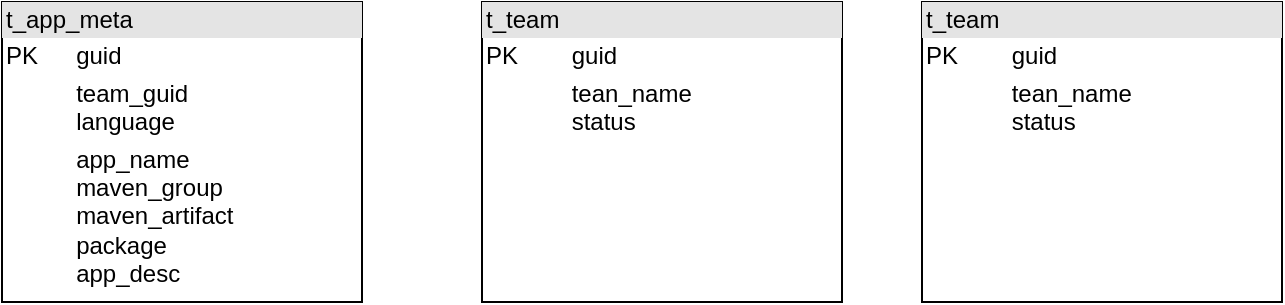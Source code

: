 <mxfile version="10.7.7" type="github"><diagram id="r8oiboKU74-fh6oa2pDq" name="Page-1"><mxGraphModel dx="918" dy="464" grid="1" gridSize="10" guides="1" tooltips="1" connect="1" arrows="1" fold="1" page="1" pageScale="1" pageWidth="827" pageHeight="1169" math="0" shadow="0"><root><mxCell id="0"/><mxCell id="1" parent="0"/><mxCell id="ZGDtd9GbK81ZRUQ-iW9h-1" value="&lt;div style=&quot;box-sizing: border-box ; width: 100% ; background: #e4e4e4 ; padding: 2px&quot;&gt;t_app_meta&lt;/div&gt;&lt;table style=&quot;width: 100% ; font-size: 1em&quot; cellpadding=&quot;2&quot; cellspacing=&quot;0&quot;&gt;&lt;tbody&gt;&lt;tr&gt;&lt;td&gt;PK&lt;/td&gt;&lt;td&gt;guid&lt;/td&gt;&lt;/tr&gt;&lt;tr&gt;&lt;td&gt;&lt;br&gt;&lt;/td&gt;&lt;td&gt;team_guid&lt;br&gt;language&lt;/td&gt;&lt;/tr&gt;&lt;tr&gt;&lt;td&gt;&lt;/td&gt;&lt;td&gt;app_name&lt;br&gt;maven_group&lt;br&gt;maven_artifact&lt;br&gt;package&lt;br&gt;app_desc&lt;br&gt;&lt;br&gt;&lt;br&gt;&lt;/td&gt;&lt;/tr&gt;&lt;/tbody&gt;&lt;/table&gt;" style="verticalAlign=top;align=left;overflow=fill;html=1;" vertex="1" parent="1"><mxGeometry x="100" y="80" width="180" height="150" as="geometry"/></mxCell><mxCell id="ZGDtd9GbK81ZRUQ-iW9h-2" value="&lt;div style=&quot;box-sizing: border-box ; width: 100% ; background: #e4e4e4 ; padding: 2px&quot;&gt;t_team&lt;/div&gt;&lt;table style=&quot;width: 100% ; font-size: 1em&quot; cellpadding=&quot;2&quot; cellspacing=&quot;0&quot;&gt;&lt;tbody&gt;&lt;tr&gt;&lt;td&gt;PK&lt;/td&gt;&lt;td&gt;guid&lt;/td&gt;&lt;/tr&gt;&lt;tr&gt;&lt;td&gt;&lt;br&gt;&lt;/td&gt;&lt;td&gt;tean_name&lt;br&gt;status&lt;/td&gt;&lt;/tr&gt;&lt;tr&gt;&lt;td&gt;&lt;/td&gt;&lt;td&gt;&lt;br&gt;&lt;br&gt;&lt;br&gt;&lt;/td&gt;&lt;/tr&gt;&lt;/tbody&gt;&lt;/table&gt;" style="verticalAlign=top;align=left;overflow=fill;html=1;" vertex="1" parent="1"><mxGeometry x="340" y="80" width="180" height="150" as="geometry"/></mxCell><mxCell id="ZGDtd9GbK81ZRUQ-iW9h-3" value="&lt;div style=&quot;box-sizing: border-box ; width: 100% ; background: #e4e4e4 ; padding: 2px&quot;&gt;t_team&lt;/div&gt;&lt;table style=&quot;width: 100% ; font-size: 1em&quot; cellpadding=&quot;2&quot; cellspacing=&quot;0&quot;&gt;&lt;tbody&gt;&lt;tr&gt;&lt;td&gt;PK&lt;/td&gt;&lt;td&gt;guid&lt;/td&gt;&lt;/tr&gt;&lt;tr&gt;&lt;td&gt;&lt;br&gt;&lt;/td&gt;&lt;td&gt;tean_name&lt;br&gt;status&lt;/td&gt;&lt;/tr&gt;&lt;tr&gt;&lt;td&gt;&lt;/td&gt;&lt;td&gt;&lt;br&gt;&lt;br&gt;&lt;br&gt;&lt;/td&gt;&lt;/tr&gt;&lt;/tbody&gt;&lt;/table&gt;" style="verticalAlign=top;align=left;overflow=fill;html=1;" vertex="1" parent="1"><mxGeometry x="560" y="80" width="180" height="150" as="geometry"/></mxCell></root></mxGraphModel></diagram></mxfile>